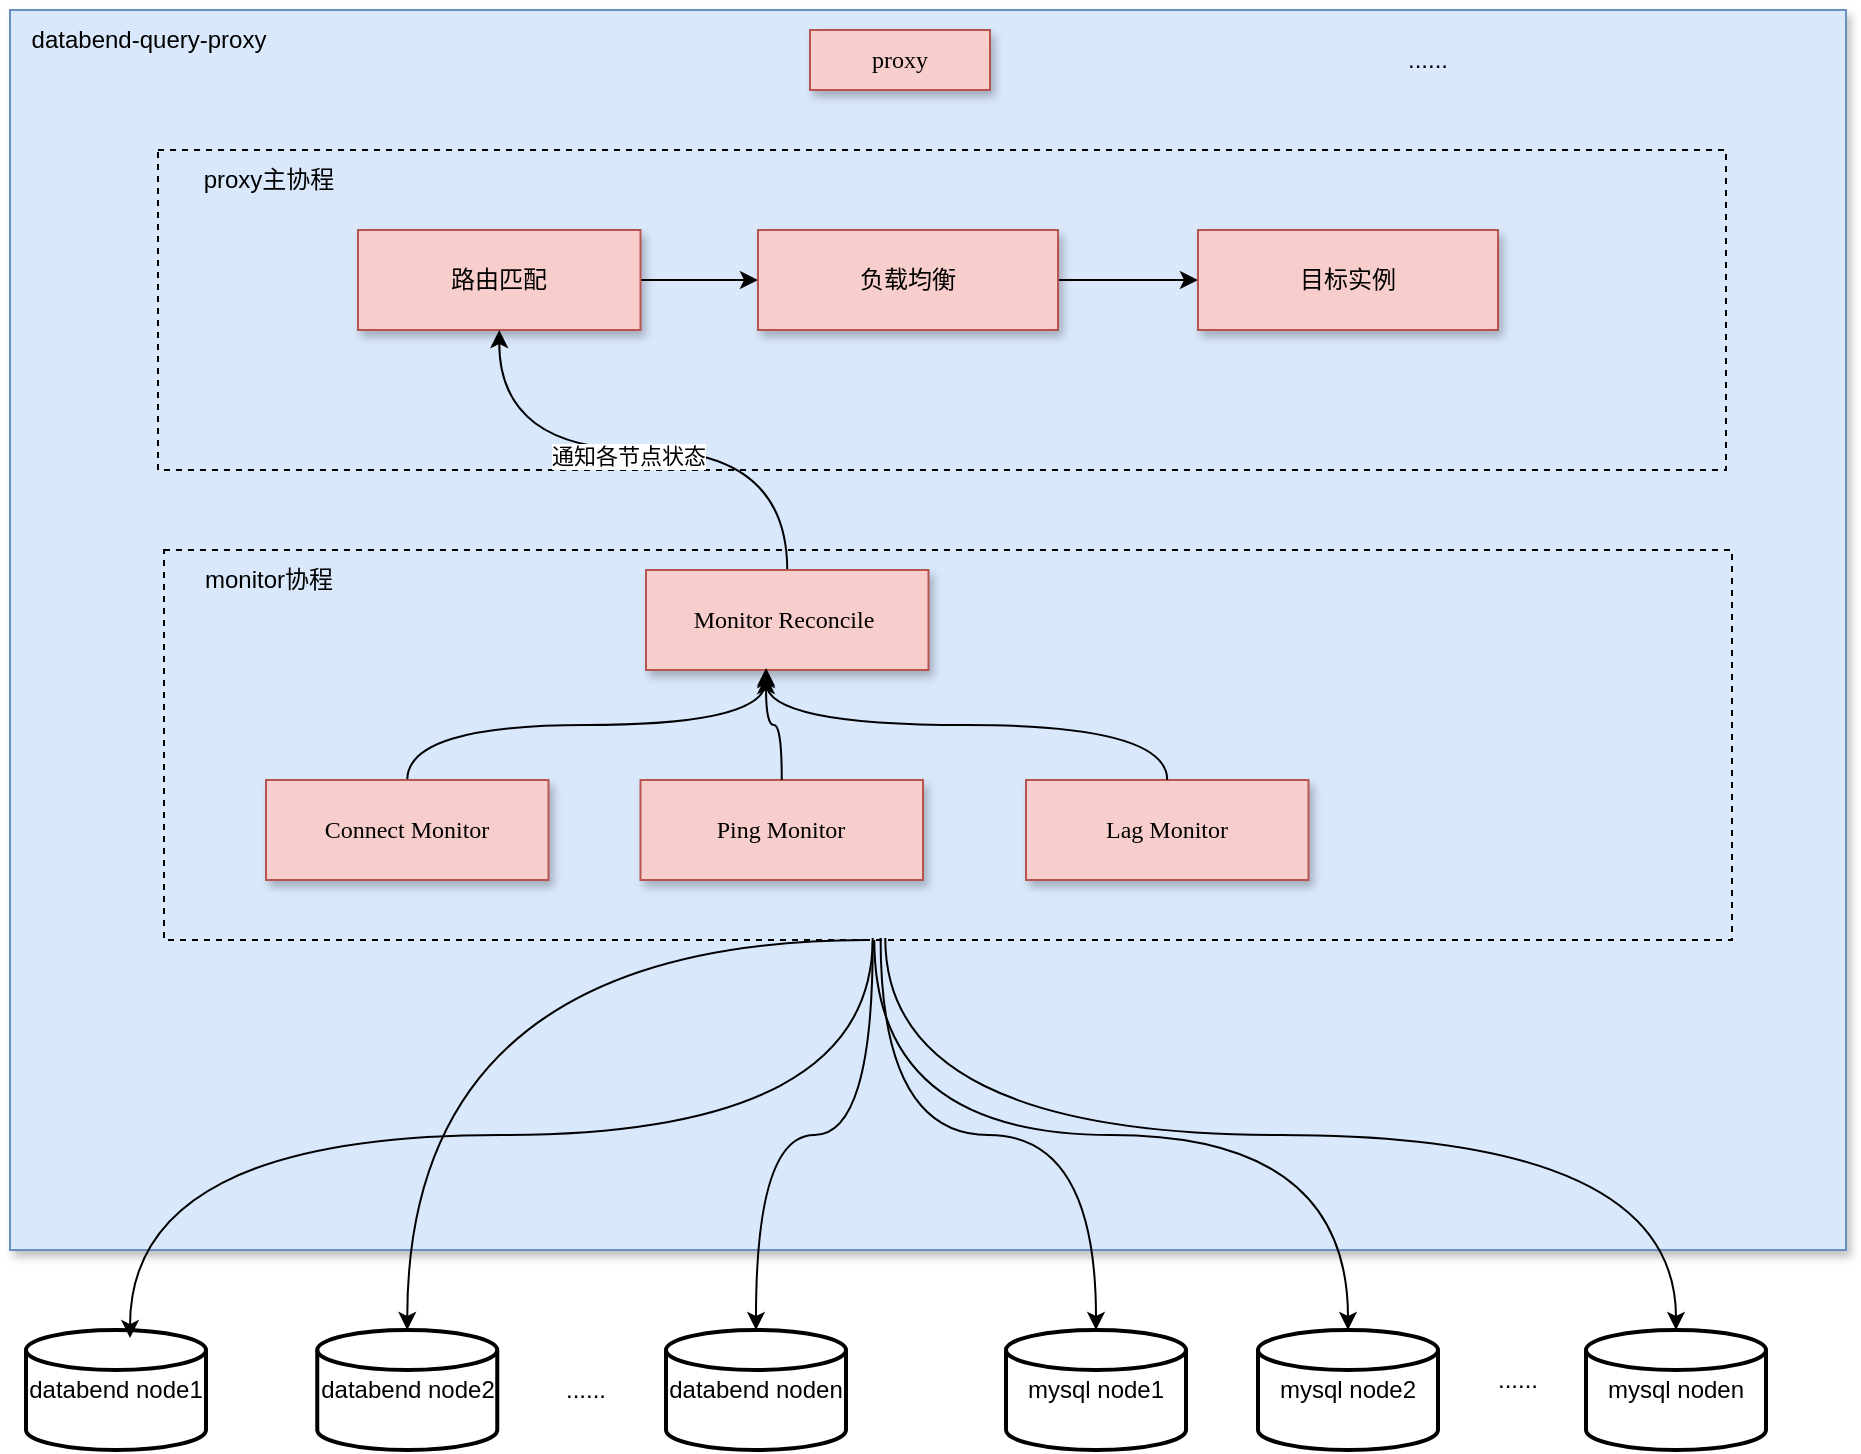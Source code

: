 <mxfile version="24.8.4">
  <diagram name="第 1 页" id="2Dzi-kGkPISYCDK14bps">
    <mxGraphModel dx="1242" dy="745" grid="1" gridSize="10" guides="1" tooltips="1" connect="1" arrows="1" fold="1" page="1" pageScale="1" pageWidth="1654" pageHeight="1169" math="0" shadow="0">
      <root>
        <mxCell id="0" />
        <mxCell id="1" parent="0" />
        <mxCell id="YAg6dhcQ8J9fwgAFvM_q-2" value="" style="rounded=0;whiteSpace=wrap;html=1;fillColor=#dae8fc;strokeColor=#6c8ebf;shadow=1;fontFamily=Tahoma;" parent="1" vertex="1">
          <mxGeometry x="172" y="200" width="918" height="620" as="geometry" />
        </mxCell>
        <mxCell id="YAg6dhcQ8J9fwgAFvM_q-4" value="databend-query-proxy" style="text;strokeColor=none;align=center;fillColor=none;html=1;verticalAlign=middle;whiteSpace=wrap;rounded=0;" parent="1" vertex="1">
          <mxGeometry x="170" y="200" width="143" height="30" as="geometry" />
        </mxCell>
        <mxCell id="YAg6dhcQ8J9fwgAFvM_q-5" value="databend node1" style="strokeWidth=2;html=1;shape=mxgraph.flowchart.database;whiteSpace=wrap;" parent="1" vertex="1">
          <mxGeometry x="180" y="860" width="90" height="60" as="geometry" />
        </mxCell>
        <mxCell id="YAg6dhcQ8J9fwgAFvM_q-6" value="mysql node1" style="strokeWidth=2;html=1;shape=mxgraph.flowchart.database;whiteSpace=wrap;" parent="1" vertex="1">
          <mxGeometry x="670" y="860" width="90" height="60" as="geometry" />
        </mxCell>
        <mxCell id="YAg6dhcQ8J9fwgAFvM_q-9" value="proxy" style="rounded=0;whiteSpace=wrap;html=1;fillColor=#f8cecc;strokeColor=#b85450;shadow=1;fontFamily=Tahoma;" parent="1" vertex="1">
          <mxGeometry x="572" y="210" width="90" height="30" as="geometry" />
        </mxCell>
        <mxCell id="YAg6dhcQ8J9fwgAFvM_q-11" value="......" style="text;strokeColor=none;align=center;fillColor=none;html=1;verticalAlign=middle;whiteSpace=wrap;rounded=0;" parent="1" vertex="1">
          <mxGeometry x="846" y="210" width="70" height="30" as="geometry" />
        </mxCell>
        <mxCell id="YAg6dhcQ8J9fwgAFvM_q-19" value="" style="rounded=0;whiteSpace=wrap;html=1;fillColor=none;dashed=1;" parent="1" vertex="1">
          <mxGeometry x="246" y="270" width="784" height="160" as="geometry" />
        </mxCell>
        <mxCell id="E23ufGga3pwI-AxH89j4-6" style="edgeStyle=orthogonalEdgeStyle;rounded=0;orthogonalLoop=1;jettySize=auto;html=1;exitX=1;exitY=0.5;exitDx=0;exitDy=0;entryX=0;entryY=0.5;entryDx=0;entryDy=0;" edge="1" parent="1" source="YAg6dhcQ8J9fwgAFvM_q-25" target="E23ufGga3pwI-AxH89j4-1">
          <mxGeometry relative="1" as="geometry" />
        </mxCell>
        <mxCell id="YAg6dhcQ8J9fwgAFvM_q-25" value="路由匹配" style="rounded=0;whiteSpace=wrap;html=1;fillColor=#f8cecc;strokeColor=#b85450;shadow=1;fontFamily=Tahoma;" parent="1" vertex="1">
          <mxGeometry x="346" y="310" width="141.25" height="50" as="geometry" />
        </mxCell>
        <mxCell id="E23ufGga3pwI-AxH89j4-7" style="edgeStyle=orthogonalEdgeStyle;rounded=0;orthogonalLoop=1;jettySize=auto;html=1;exitX=1;exitY=0.5;exitDx=0;exitDy=0;" edge="1" parent="1" source="E23ufGga3pwI-AxH89j4-1" target="E23ufGga3pwI-AxH89j4-4">
          <mxGeometry relative="1" as="geometry" />
        </mxCell>
        <mxCell id="E23ufGga3pwI-AxH89j4-1" value="负载均衡" style="rounded=0;whiteSpace=wrap;html=1;fillColor=#f8cecc;strokeColor=#b85450;shadow=1;fontFamily=Tahoma;" vertex="1" parent="1">
          <mxGeometry x="546" y="310" width="150" height="50" as="geometry" />
        </mxCell>
        <mxCell id="E23ufGga3pwI-AxH89j4-2" value="" style="rounded=0;whiteSpace=wrap;html=1;fillColor=none;dashed=1;" vertex="1" parent="1">
          <mxGeometry x="249" y="470" width="784" height="195" as="geometry" />
        </mxCell>
        <mxCell id="E23ufGga3pwI-AxH89j4-3" value="proxy主协程" style="text;strokeColor=none;align=center;fillColor=none;html=1;verticalAlign=middle;whiteSpace=wrap;rounded=0;" vertex="1" parent="1">
          <mxGeometry x="230" y="270" width="143" height="30" as="geometry" />
        </mxCell>
        <mxCell id="E23ufGga3pwI-AxH89j4-4" value="目标实例" style="rounded=0;whiteSpace=wrap;html=1;fillColor=#f8cecc;strokeColor=#b85450;shadow=1;fontFamily=Tahoma;" vertex="1" parent="1">
          <mxGeometry x="766" y="310" width="150" height="50" as="geometry" />
        </mxCell>
        <mxCell id="E23ufGga3pwI-AxH89j4-25" style="edgeStyle=orthogonalEdgeStyle;rounded=0;orthogonalLoop=1;jettySize=auto;html=1;exitX=0.5;exitY=0;exitDx=0;exitDy=0;entryX=0.5;entryY=1;entryDx=0;entryDy=0;curved=1;" edge="1" parent="1" source="E23ufGga3pwI-AxH89j4-8" target="YAg6dhcQ8J9fwgAFvM_q-25">
          <mxGeometry relative="1" as="geometry" />
        </mxCell>
        <mxCell id="E23ufGga3pwI-AxH89j4-26" value="通知各节点状态" style="edgeLabel;html=1;align=center;verticalAlign=middle;resizable=0;points=[];" vertex="1" connectable="0" parent="E23ufGga3pwI-AxH89j4-25">
          <mxGeometry x="0.058" y="3" relative="1" as="geometry">
            <mxPoint as="offset" />
          </mxGeometry>
        </mxCell>
        <mxCell id="E23ufGga3pwI-AxH89j4-8" value="Monitor Reconcile&amp;nbsp;" style="rounded=0;whiteSpace=wrap;html=1;fillColor=#f8cecc;strokeColor=#b85450;shadow=1;fontFamily=Tahoma;" vertex="1" parent="1">
          <mxGeometry x="490" y="480" width="141.25" height="50" as="geometry" />
        </mxCell>
        <mxCell id="E23ufGga3pwI-AxH89j4-13" style="edgeStyle=orthogonalEdgeStyle;rounded=0;orthogonalLoop=1;jettySize=auto;html=1;exitX=0.5;exitY=0;exitDx=0;exitDy=0;entryX=0.425;entryY=0.98;entryDx=0;entryDy=0;entryPerimeter=0;curved=1;" edge="1" parent="1" source="E23ufGga3pwI-AxH89j4-9" target="E23ufGga3pwI-AxH89j4-8">
          <mxGeometry relative="1" as="geometry" />
        </mxCell>
        <mxCell id="E23ufGga3pwI-AxH89j4-9" value="Connect Monitor" style="rounded=0;whiteSpace=wrap;html=1;fillColor=#f8cecc;strokeColor=#b85450;shadow=1;fontFamily=Tahoma;" vertex="1" parent="1">
          <mxGeometry x="300" y="585" width="141.25" height="50" as="geometry" />
        </mxCell>
        <mxCell id="E23ufGga3pwI-AxH89j4-10" value="Ping Monitor" style="rounded=0;whiteSpace=wrap;html=1;fillColor=#f8cecc;strokeColor=#b85450;shadow=1;fontFamily=Tahoma;" vertex="1" parent="1">
          <mxGeometry x="487.25" y="585" width="141.25" height="50" as="geometry" />
        </mxCell>
        <mxCell id="E23ufGga3pwI-AxH89j4-11" value="monitor协程" style="text;strokeColor=none;align=center;fillColor=none;html=1;verticalAlign=middle;whiteSpace=wrap;rounded=0;" vertex="1" parent="1">
          <mxGeometry x="230" y="470" width="143" height="30" as="geometry" />
        </mxCell>
        <mxCell id="E23ufGga3pwI-AxH89j4-12" value="Lag Monitor" style="rounded=0;whiteSpace=wrap;html=1;fillColor=#f8cecc;strokeColor=#b85450;shadow=1;fontFamily=Tahoma;" vertex="1" parent="1">
          <mxGeometry x="680" y="585" width="141.25" height="50" as="geometry" />
        </mxCell>
        <mxCell id="E23ufGga3pwI-AxH89j4-14" style="edgeStyle=orthogonalEdgeStyle;rounded=0;orthogonalLoop=1;jettySize=auto;html=1;exitX=0.5;exitY=0;exitDx=0;exitDy=0;entryX=0.425;entryY=1.06;entryDx=0;entryDy=0;entryPerimeter=0;curved=1;" edge="1" parent="1" source="E23ufGga3pwI-AxH89j4-10" target="E23ufGga3pwI-AxH89j4-8">
          <mxGeometry relative="1" as="geometry" />
        </mxCell>
        <mxCell id="E23ufGga3pwI-AxH89j4-16" style="edgeStyle=orthogonalEdgeStyle;rounded=0;orthogonalLoop=1;jettySize=auto;html=1;exitX=0.5;exitY=0;exitDx=0;exitDy=0;entryX=0.425;entryY=1;entryDx=0;entryDy=0;entryPerimeter=0;curved=1;" edge="1" parent="1" source="E23ufGga3pwI-AxH89j4-12" target="E23ufGga3pwI-AxH89j4-8">
          <mxGeometry relative="1" as="geometry" />
        </mxCell>
        <mxCell id="E23ufGga3pwI-AxH89j4-17" value="databend node2" style="strokeWidth=2;html=1;shape=mxgraph.flowchart.database;whiteSpace=wrap;" vertex="1" parent="1">
          <mxGeometry x="325.63" y="860" width="90" height="60" as="geometry" />
        </mxCell>
        <mxCell id="E23ufGga3pwI-AxH89j4-18" value="databend noden" style="strokeWidth=2;html=1;shape=mxgraph.flowchart.database;whiteSpace=wrap;" vertex="1" parent="1">
          <mxGeometry x="500" y="860" width="90" height="60" as="geometry" />
        </mxCell>
        <mxCell id="E23ufGga3pwI-AxH89j4-20" value="......" style="text;strokeColor=none;align=center;fillColor=none;html=1;verticalAlign=middle;whiteSpace=wrap;rounded=0;" vertex="1" parent="1">
          <mxGeometry x="420" y="875" width="80" height="30" as="geometry" />
        </mxCell>
        <mxCell id="E23ufGga3pwI-AxH89j4-21" value="mysql node2" style="strokeWidth=2;html=1;shape=mxgraph.flowchart.database;whiteSpace=wrap;" vertex="1" parent="1">
          <mxGeometry x="796" y="860" width="90" height="60" as="geometry" />
        </mxCell>
        <mxCell id="E23ufGga3pwI-AxH89j4-22" value="mysql noden" style="strokeWidth=2;html=1;shape=mxgraph.flowchart.database;whiteSpace=wrap;" vertex="1" parent="1">
          <mxGeometry x="960" y="860" width="90" height="60" as="geometry" />
        </mxCell>
        <mxCell id="E23ufGga3pwI-AxH89j4-24" value="......" style="text;strokeColor=none;align=center;fillColor=none;html=1;verticalAlign=middle;whiteSpace=wrap;rounded=0;" vertex="1" parent="1">
          <mxGeometry x="886" y="870" width="80" height="30" as="geometry" />
        </mxCell>
        <mxCell id="E23ufGga3pwI-AxH89j4-27" style="edgeStyle=orthogonalEdgeStyle;rounded=0;orthogonalLoop=1;jettySize=auto;html=1;exitX=0.452;exitY=0.995;exitDx=0;exitDy=0;entryX=0.578;entryY=0.067;entryDx=0;entryDy=0;entryPerimeter=0;curved=1;exitPerimeter=0;" edge="1" parent="1" source="E23ufGga3pwI-AxH89j4-2" target="YAg6dhcQ8J9fwgAFvM_q-5">
          <mxGeometry relative="1" as="geometry" />
        </mxCell>
        <mxCell id="E23ufGga3pwI-AxH89j4-28" style="edgeStyle=orthogonalEdgeStyle;rounded=0;orthogonalLoop=1;jettySize=auto;html=1;entryX=0.5;entryY=0;entryDx=0;entryDy=0;entryPerimeter=0;curved=1;" edge="1" parent="1" target="E23ufGga3pwI-AxH89j4-17">
          <mxGeometry relative="1" as="geometry">
            <mxPoint x="600" y="665" as="sourcePoint" />
          </mxGeometry>
        </mxCell>
        <mxCell id="E23ufGga3pwI-AxH89j4-29" style="edgeStyle=orthogonalEdgeStyle;rounded=0;orthogonalLoop=1;jettySize=auto;html=1;exitX=0.452;exitY=1.005;exitDx=0;exitDy=0;entryX=0.5;entryY=0;entryDx=0;entryDy=0;entryPerimeter=0;curved=1;exitPerimeter=0;" edge="1" parent="1" source="E23ufGga3pwI-AxH89j4-2" target="E23ufGga3pwI-AxH89j4-18">
          <mxGeometry relative="1" as="geometry" />
        </mxCell>
        <mxCell id="E23ufGga3pwI-AxH89j4-30" style="edgeStyle=orthogonalEdgeStyle;rounded=0;orthogonalLoop=1;jettySize=auto;html=1;exitX=0.457;exitY=0.995;exitDx=0;exitDy=0;entryX=0.5;entryY=0;entryDx=0;entryDy=0;entryPerimeter=0;curved=1;exitPerimeter=0;" edge="1" parent="1" source="E23ufGga3pwI-AxH89j4-2" target="YAg6dhcQ8J9fwgAFvM_q-6">
          <mxGeometry relative="1" as="geometry" />
        </mxCell>
        <mxCell id="E23ufGga3pwI-AxH89j4-31" style="edgeStyle=orthogonalEdgeStyle;rounded=0;orthogonalLoop=1;jettySize=auto;html=1;exitX=0.453;exitY=1;exitDx=0;exitDy=0;entryX=0.5;entryY=0;entryDx=0;entryDy=0;entryPerimeter=0;curved=1;exitPerimeter=0;" edge="1" parent="1" source="E23ufGga3pwI-AxH89j4-2" target="E23ufGga3pwI-AxH89j4-21">
          <mxGeometry relative="1" as="geometry" />
        </mxCell>
        <mxCell id="E23ufGga3pwI-AxH89j4-32" style="edgeStyle=orthogonalEdgeStyle;rounded=0;orthogonalLoop=1;jettySize=auto;html=1;entryX=0.5;entryY=0;entryDx=0;entryDy=0;entryPerimeter=0;curved=1;exitX=0.46;exitY=0.995;exitDx=0;exitDy=0;exitPerimeter=0;" edge="1" parent="1" source="E23ufGga3pwI-AxH89j4-2" target="E23ufGga3pwI-AxH89j4-22">
          <mxGeometry relative="1" as="geometry">
            <mxPoint x="641" y="665" as="sourcePoint" />
          </mxGeometry>
        </mxCell>
      </root>
    </mxGraphModel>
  </diagram>
</mxfile>
